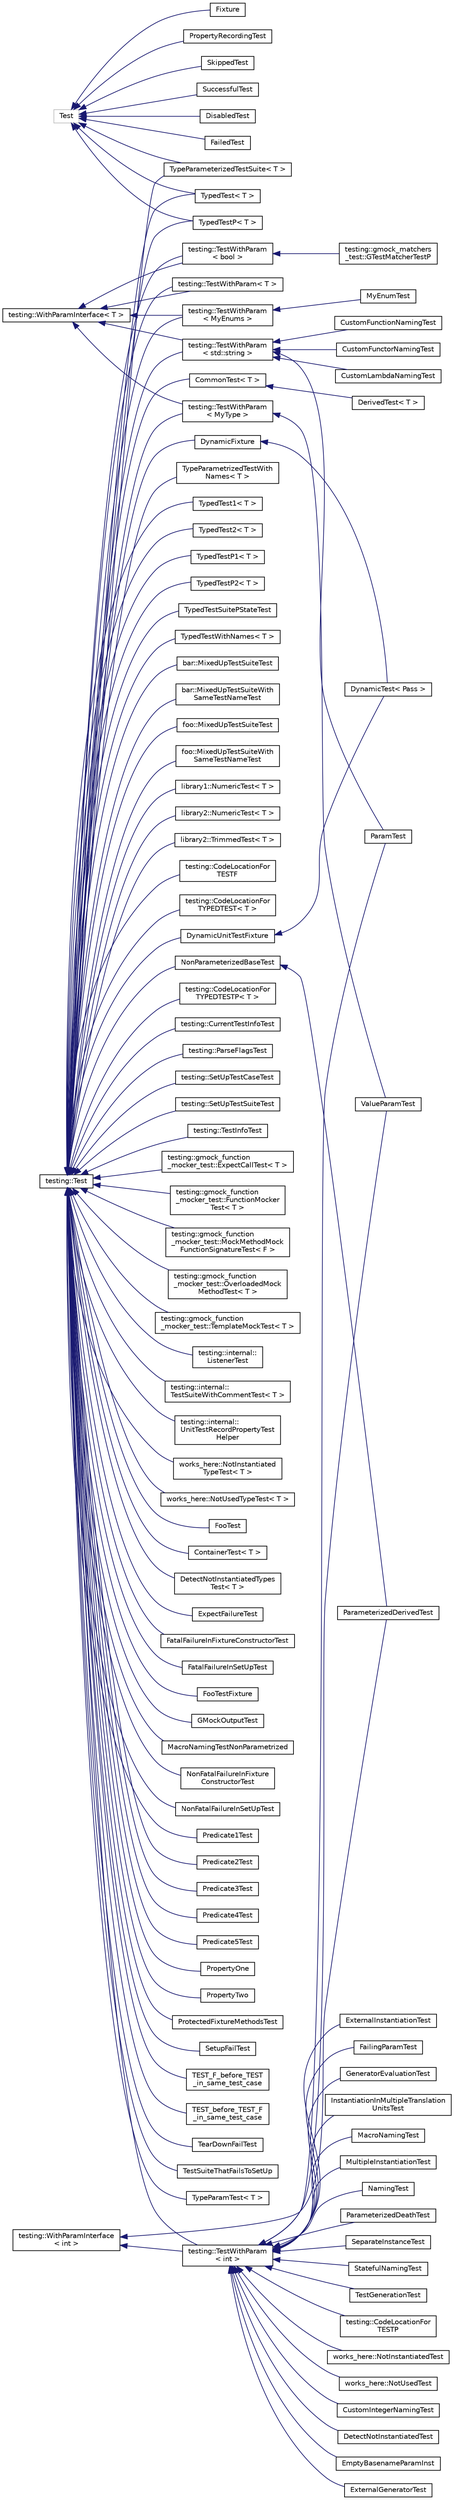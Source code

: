 digraph "Иерархия классов. Графический вид."
{
 // LATEX_PDF_SIZE
  edge [fontname="Helvetica",fontsize="10",labelfontname="Helvetica",labelfontsize="10"];
  node [fontname="Helvetica",fontsize="10",shape=record];
  rankdir="LR";
  Node316 [label="Test",height=0.2,width=0.4,color="grey75", fillcolor="white", style="filled",tooltip=" "];
  Node316 -> Node0 [dir="back",color="midnightblue",fontsize="10",style="solid",fontname="Helvetica"];
  Node0 [label="TypedTest\< T \>",height=0.2,width=0.4,color="black", fillcolor="white", style="filled",URL="$classTypedTest.html",tooltip=" "];
  Node316 -> Node318 [dir="back",color="midnightblue",fontsize="10",style="solid",fontname="Helvetica"];
  Node318 [label="TypedTestP\< T \>",height=0.2,width=0.4,color="black", fillcolor="white", style="filled",URL="$classTypedTestP.html",tooltip=" "];
  Node316 -> Node319 [dir="back",color="midnightblue",fontsize="10",style="solid",fontname="Helvetica"];
  Node319 [label="DisabledTest",height=0.2,width=0.4,color="black", fillcolor="white", style="filled",URL="$classDisabledTest.html",tooltip=" "];
  Node316 -> Node320 [dir="back",color="midnightblue",fontsize="10",style="solid",fontname="Helvetica"];
  Node320 [label="FailedTest",height=0.2,width=0.4,color="black", fillcolor="white", style="filled",URL="$classFailedTest.html",tooltip=" "];
  Node316 -> Node321 [dir="back",color="midnightblue",fontsize="10",style="solid",fontname="Helvetica"];
  Node321 [label="Fixture",height=0.2,width=0.4,color="black", fillcolor="white", style="filled",URL="$classFixture.html",tooltip=" "];
  Node316 -> Node322 [dir="back",color="midnightblue",fontsize="10",style="solid",fontname="Helvetica"];
  Node322 [label="PropertyRecordingTest",height=0.2,width=0.4,color="black", fillcolor="white", style="filled",URL="$classPropertyRecordingTest.html",tooltip=" "];
  Node316 -> Node323 [dir="back",color="midnightblue",fontsize="10",style="solid",fontname="Helvetica"];
  Node323 [label="SkippedTest",height=0.2,width=0.4,color="black", fillcolor="white", style="filled",URL="$classSkippedTest.html",tooltip=" "];
  Node316 -> Node324 [dir="back",color="midnightblue",fontsize="10",style="solid",fontname="Helvetica"];
  Node324 [label="SuccessfulTest",height=0.2,width=0.4,color="black", fillcolor="white", style="filled",URL="$classSuccessfulTest.html",tooltip=" "];
  Node316 -> Node325 [dir="back",color="midnightblue",fontsize="10",style="solid",fontname="Helvetica"];
  Node325 [label="TypeParameterizedTestSuite\< T \>",height=0.2,width=0.4,color="black", fillcolor="white", style="filled",URL="$classTypeParameterizedTestSuite.html",tooltip=" "];
  Node327 [label="testing::Test",height=0.2,width=0.4,color="black", fillcolor="white", style="filled",URL="$classtesting_1_1Test.html",tooltip=" "];
  Node327 -> Node328 [dir="back",color="midnightblue",fontsize="10",style="solid",fontname="Helvetica"];
  Node328 [label="testing::TestWithParam\l\< std::string \>",height=0.2,width=0.4,color="black", fillcolor="white", style="filled",URL="$classtesting_1_1TestWithParam.html",tooltip=" "];
  Node328 -> Node329 [dir="back",color="midnightblue",fontsize="10",style="solid",fontname="Helvetica"];
  Node329 [label="CustomFunctionNamingTest",height=0.2,width=0.4,color="black", fillcolor="white", style="filled",URL="$classCustomFunctionNamingTest.html",tooltip=" "];
  Node328 -> Node330 [dir="back",color="midnightblue",fontsize="10",style="solid",fontname="Helvetica"];
  Node330 [label="CustomFunctorNamingTest",height=0.2,width=0.4,color="black", fillcolor="white", style="filled",URL="$classCustomFunctorNamingTest.html",tooltip=" "];
  Node328 -> Node331 [dir="back",color="midnightblue",fontsize="10",style="solid",fontname="Helvetica"];
  Node331 [label="CustomLambdaNamingTest",height=0.2,width=0.4,color="black", fillcolor="white", style="filled",URL="$classCustomLambdaNamingTest.html",tooltip=" "];
  Node328 -> Node332 [dir="back",color="midnightblue",fontsize="10",style="solid",fontname="Helvetica"];
  Node332 [label="ParamTest",height=0.2,width=0.4,color="black", fillcolor="white", style="filled",URL="$classParamTest.html",tooltip=" "];
  Node327 -> Node333 [dir="back",color="midnightblue",fontsize="10",style="solid",fontname="Helvetica"];
  Node333 [label="testing::TestWithParam\l\< int \>",height=0.2,width=0.4,color="black", fillcolor="white", style="filled",URL="$classtesting_1_1TestWithParam.html",tooltip=" "];
  Node333 -> Node332 [dir="back",color="midnightblue",fontsize="10",style="solid",fontname="Helvetica"];
  Node333 -> Node334 [dir="back",color="midnightblue",fontsize="10",style="solid",fontname="Helvetica"];
  Node334 [label="CustomIntegerNamingTest",height=0.2,width=0.4,color="black", fillcolor="white", style="filled",URL="$classCustomIntegerNamingTest.html",tooltip=" "];
  Node333 -> Node335 [dir="back",color="midnightblue",fontsize="10",style="solid",fontname="Helvetica"];
  Node335 [label="DetectNotInstantiatedTest",height=0.2,width=0.4,color="black", fillcolor="white", style="filled",URL="$classDetectNotInstantiatedTest.html",tooltip=" "];
  Node333 -> Node336 [dir="back",color="midnightblue",fontsize="10",style="solid",fontname="Helvetica"];
  Node336 [label="EmptyBasenameParamInst",height=0.2,width=0.4,color="black", fillcolor="white", style="filled",URL="$classEmptyBasenameParamInst.html",tooltip=" "];
  Node333 -> Node337 [dir="back",color="midnightblue",fontsize="10",style="solid",fontname="Helvetica"];
  Node337 [label="ExternalGeneratorTest",height=0.2,width=0.4,color="black", fillcolor="white", style="filled",URL="$classExternalGeneratorTest.html",tooltip=" "];
  Node333 -> Node338 [dir="back",color="midnightblue",fontsize="10",style="solid",fontname="Helvetica"];
  Node338 [label="ExternalInstantiationTest",height=0.2,width=0.4,color="black", fillcolor="white", style="filled",URL="$classExternalInstantiationTest.html",tooltip=" "];
  Node333 -> Node339 [dir="back",color="midnightblue",fontsize="10",style="solid",fontname="Helvetica"];
  Node339 [label="FailingParamTest",height=0.2,width=0.4,color="black", fillcolor="white", style="filled",URL="$classFailingParamTest.html",tooltip=" "];
  Node333 -> Node340 [dir="back",color="midnightblue",fontsize="10",style="solid",fontname="Helvetica"];
  Node340 [label="GeneratorEvaluationTest",height=0.2,width=0.4,color="black", fillcolor="white", style="filled",URL="$classGeneratorEvaluationTest.html",tooltip=" "];
  Node333 -> Node341 [dir="back",color="midnightblue",fontsize="10",style="solid",fontname="Helvetica"];
  Node341 [label="InstantiationInMultipleTranslation\lUnitsTest",height=0.2,width=0.4,color="black", fillcolor="white", style="filled",URL="$classInstantiationInMultipleTranslationUnitsTest.html",tooltip=" "];
  Node333 -> Node342 [dir="back",color="midnightblue",fontsize="10",style="solid",fontname="Helvetica"];
  Node342 [label="MacroNamingTest",height=0.2,width=0.4,color="black", fillcolor="white", style="filled",URL="$classMacroNamingTest.html",tooltip=" "];
  Node333 -> Node343 [dir="back",color="midnightblue",fontsize="10",style="solid",fontname="Helvetica"];
  Node343 [label="MultipleInstantiationTest",height=0.2,width=0.4,color="black", fillcolor="white", style="filled",URL="$classMultipleInstantiationTest.html",tooltip=" "];
  Node333 -> Node344 [dir="back",color="midnightblue",fontsize="10",style="solid",fontname="Helvetica"];
  Node344 [label="NamingTest",height=0.2,width=0.4,color="black", fillcolor="white", style="filled",URL="$classNamingTest.html",tooltip=" "];
  Node333 -> Node345 [dir="back",color="midnightblue",fontsize="10",style="solid",fontname="Helvetica"];
  Node345 [label="ParameterizedDeathTest",height=0.2,width=0.4,color="black", fillcolor="white", style="filled",URL="$classParameterizedDeathTest.html",tooltip=" "];
  Node333 -> Node346 [dir="back",color="midnightblue",fontsize="10",style="solid",fontname="Helvetica"];
  Node346 [label="SeparateInstanceTest",height=0.2,width=0.4,color="black", fillcolor="white", style="filled",URL="$classSeparateInstanceTest.html",tooltip=" "];
  Node333 -> Node347 [dir="back",color="midnightblue",fontsize="10",style="solid",fontname="Helvetica"];
  Node347 [label="StatefulNamingTest",height=0.2,width=0.4,color="black", fillcolor="white", style="filled",URL="$classStatefulNamingTest.html",tooltip=" "];
  Node333 -> Node348 [dir="back",color="midnightblue",fontsize="10",style="solid",fontname="Helvetica"];
  Node348 [label="TestGenerationTest",height=0.2,width=0.4,color="black", fillcolor="white", style="filled",URL="$classTestGenerationTest.html",tooltip=" "];
  Node333 -> Node349 [dir="back",color="midnightblue",fontsize="10",style="solid",fontname="Helvetica"];
  Node349 [label="ValueParamTest",height=0.2,width=0.4,color="black", fillcolor="white", style="filled",URL="$classValueParamTest.html",tooltip=" "];
  Node333 -> Node350 [dir="back",color="midnightblue",fontsize="10",style="solid",fontname="Helvetica"];
  Node350 [label="testing::CodeLocationFor\lTESTP",height=0.2,width=0.4,color="black", fillcolor="white", style="filled",URL="$classtesting_1_1CodeLocationForTESTP.html",tooltip=" "];
  Node333 -> Node351 [dir="back",color="midnightblue",fontsize="10",style="solid",fontname="Helvetica"];
  Node351 [label="works_here::NotInstantiatedTest",height=0.2,width=0.4,color="black", fillcolor="white", style="filled",URL="$classworks__here_1_1NotInstantiatedTest.html",tooltip=" "];
  Node333 -> Node352 [dir="back",color="midnightblue",fontsize="10",style="solid",fontname="Helvetica"];
  Node352 [label="works_here::NotUsedTest",height=0.2,width=0.4,color="black", fillcolor="white", style="filled",URL="$classworks__here_1_1NotUsedTest.html",tooltip=" "];
  Node327 -> Node353 [dir="back",color="midnightblue",fontsize="10",style="solid",fontname="Helvetica"];
  Node353 [label="testing::TestWithParam\l\< MyType \>",height=0.2,width=0.4,color="black", fillcolor="white", style="filled",URL="$classtesting_1_1TestWithParam.html",tooltip=" "];
  Node353 -> Node349 [dir="back",color="midnightblue",fontsize="10",style="solid",fontname="Helvetica"];
  Node327 -> Node354 [dir="back",color="midnightblue",fontsize="10",style="solid",fontname="Helvetica"];
  Node354 [label="testing::TestWithParam\l\< bool \>",height=0.2,width=0.4,color="black", fillcolor="white", style="filled",URL="$classtesting_1_1TestWithParam.html",tooltip=" "];
  Node354 -> Node355 [dir="back",color="midnightblue",fontsize="10",style="solid",fontname="Helvetica"];
  Node355 [label="testing::gmock_matchers\l_test::GTestMatcherTestP",height=0.2,width=0.4,color="black", fillcolor="white", style="filled",URL="$classtesting_1_1gmock__matchers__test_1_1GTestMatcherTestP.html",tooltip=" "];
  Node327 -> Node356 [dir="back",color="midnightblue",fontsize="10",style="solid",fontname="Helvetica"];
  Node356 [label="testing::TestWithParam\l\< MyEnums \>",height=0.2,width=0.4,color="black", fillcolor="white", style="filled",URL="$classtesting_1_1TestWithParam.html",tooltip=" "];
  Node356 -> Node357 [dir="back",color="midnightblue",fontsize="10",style="solid",fontname="Helvetica"];
  Node357 [label="MyEnumTest",height=0.2,width=0.4,color="black", fillcolor="white", style="filled",URL="$classMyEnumTest.html",tooltip=" "];
  Node327 -> Node358 [dir="back",color="midnightblue",fontsize="10",style="solid",fontname="Helvetica"];
  Node358 [label="FooTest",height=0.2,width=0.4,color="black", fillcolor="white", style="filled",URL="$classFooTest.html",tooltip=" "];
  Node327 -> Node359 [dir="back",color="midnightblue",fontsize="10",style="solid",fontname="Helvetica"];
  Node359 [label="CommonTest\< T \>",height=0.2,width=0.4,color="black", fillcolor="white", style="filled",URL="$classCommonTest.html",tooltip=" "];
  Node359 -> Node360 [dir="back",color="midnightblue",fontsize="10",style="solid",fontname="Helvetica"];
  Node360 [label="DerivedTest\< T \>",height=0.2,width=0.4,color="black", fillcolor="white", style="filled",URL="$classDerivedTest.html",tooltip=" "];
  Node327 -> Node361 [dir="back",color="midnightblue",fontsize="10",style="solid",fontname="Helvetica"];
  Node361 [label="ContainerTest\< T \>",height=0.2,width=0.4,color="black", fillcolor="white", style="filled",URL="$classContainerTest.html",tooltip=" "];
  Node327 -> Node362 [dir="back",color="midnightblue",fontsize="10",style="solid",fontname="Helvetica"];
  Node362 [label="DetectNotInstantiatedTypes\lTest\< T \>",height=0.2,width=0.4,color="black", fillcolor="white", style="filled",URL="$classDetectNotInstantiatedTypesTest.html",tooltip=" "];
  Node327 -> Node363 [dir="back",color="midnightblue",fontsize="10",style="solid",fontname="Helvetica"];
  Node363 [label="DynamicFixture",height=0.2,width=0.4,color="black", fillcolor="white", style="filled",URL="$classDynamicFixture.html",tooltip=" "];
  Node363 -> Node364 [dir="back",color="midnightblue",fontsize="10",style="solid",fontname="Helvetica"];
  Node364 [label="DynamicTest\< Pass \>",height=0.2,width=0.4,color="black", fillcolor="white", style="filled",URL="$classDynamicTest.html",tooltip=" "];
  Node327 -> Node365 [dir="back",color="midnightblue",fontsize="10",style="solid",fontname="Helvetica"];
  Node365 [label="DynamicUnitTestFixture",height=0.2,width=0.4,color="black", fillcolor="white", style="filled",URL="$classDynamicUnitTestFixture.html",tooltip=" "];
  Node365 -> Node364 [dir="back",color="midnightblue",fontsize="10",style="solid",fontname="Helvetica"];
  Node327 -> Node366 [dir="back",color="midnightblue",fontsize="10",style="solid",fontname="Helvetica"];
  Node366 [label="ExpectFailureTest",height=0.2,width=0.4,color="black", fillcolor="white", style="filled",URL="$classExpectFailureTest.html",tooltip=" "];
  Node327 -> Node367 [dir="back",color="midnightblue",fontsize="10",style="solid",fontname="Helvetica"];
  Node367 [label="FatalFailureInFixtureConstructorTest",height=0.2,width=0.4,color="black", fillcolor="white", style="filled",URL="$classFatalFailureInFixtureConstructorTest.html",tooltip=" "];
  Node327 -> Node368 [dir="back",color="midnightblue",fontsize="10",style="solid",fontname="Helvetica"];
  Node368 [label="FatalFailureInSetUpTest",height=0.2,width=0.4,color="black", fillcolor="white", style="filled",URL="$classFatalFailureInSetUpTest.html",tooltip=" "];
  Node327 -> Node369 [dir="back",color="midnightblue",fontsize="10",style="solid",fontname="Helvetica"];
  Node369 [label="FooTestFixture",height=0.2,width=0.4,color="black", fillcolor="white", style="filled",URL="$classFooTestFixture.html",tooltip=" "];
  Node327 -> Node370 [dir="back",color="midnightblue",fontsize="10",style="solid",fontname="Helvetica"];
  Node370 [label="GMockOutputTest",height=0.2,width=0.4,color="black", fillcolor="white", style="filled",URL="$classGMockOutputTest.html",tooltip=" "];
  Node327 -> Node371 [dir="back",color="midnightblue",fontsize="10",style="solid",fontname="Helvetica"];
  Node371 [label="MacroNamingTestNonParametrized",height=0.2,width=0.4,color="black", fillcolor="white", style="filled",URL="$classMacroNamingTestNonParametrized.html",tooltip=" "];
  Node327 -> Node372 [dir="back",color="midnightblue",fontsize="10",style="solid",fontname="Helvetica"];
  Node372 [label="NonFatalFailureInFixture\lConstructorTest",height=0.2,width=0.4,color="black", fillcolor="white", style="filled",URL="$classNonFatalFailureInFixtureConstructorTest.html",tooltip=" "];
  Node327 -> Node373 [dir="back",color="midnightblue",fontsize="10",style="solid",fontname="Helvetica"];
  Node373 [label="NonFatalFailureInSetUpTest",height=0.2,width=0.4,color="black", fillcolor="white", style="filled",URL="$classNonFatalFailureInSetUpTest.html",tooltip=" "];
  Node327 -> Node374 [dir="back",color="midnightblue",fontsize="10",style="solid",fontname="Helvetica"];
  Node374 [label="NonParameterizedBaseTest",height=0.2,width=0.4,color="black", fillcolor="white", style="filled",URL="$classNonParameterizedBaseTest.html",tooltip=" "];
  Node374 -> Node375 [dir="back",color="midnightblue",fontsize="10",style="solid",fontname="Helvetica"];
  Node375 [label="ParameterizedDerivedTest",height=0.2,width=0.4,color="black", fillcolor="white", style="filled",URL="$classParameterizedDerivedTest.html",tooltip=" "];
  Node327 -> Node376 [dir="back",color="midnightblue",fontsize="10",style="solid",fontname="Helvetica"];
  Node376 [label="Predicate1Test",height=0.2,width=0.4,color="black", fillcolor="white", style="filled",URL="$classPredicate1Test.html",tooltip=" "];
  Node327 -> Node377 [dir="back",color="midnightblue",fontsize="10",style="solid",fontname="Helvetica"];
  Node377 [label="Predicate2Test",height=0.2,width=0.4,color="black", fillcolor="white", style="filled",URL="$classPredicate2Test.html",tooltip=" "];
  Node327 -> Node378 [dir="back",color="midnightblue",fontsize="10",style="solid",fontname="Helvetica"];
  Node378 [label="Predicate3Test",height=0.2,width=0.4,color="black", fillcolor="white", style="filled",URL="$classPredicate3Test.html",tooltip=" "];
  Node327 -> Node379 [dir="back",color="midnightblue",fontsize="10",style="solid",fontname="Helvetica"];
  Node379 [label="Predicate4Test",height=0.2,width=0.4,color="black", fillcolor="white", style="filled",URL="$classPredicate4Test.html",tooltip=" "];
  Node327 -> Node380 [dir="back",color="midnightblue",fontsize="10",style="solid",fontname="Helvetica"];
  Node380 [label="Predicate5Test",height=0.2,width=0.4,color="black", fillcolor="white", style="filled",URL="$classPredicate5Test.html",tooltip=" "];
  Node327 -> Node381 [dir="back",color="midnightblue",fontsize="10",style="solid",fontname="Helvetica"];
  Node381 [label="PropertyOne",height=0.2,width=0.4,color="black", fillcolor="white", style="filled",URL="$classPropertyOne.html",tooltip=" "];
  Node327 -> Node382 [dir="back",color="midnightblue",fontsize="10",style="solid",fontname="Helvetica"];
  Node382 [label="PropertyTwo",height=0.2,width=0.4,color="black", fillcolor="white", style="filled",URL="$classPropertyTwo.html",tooltip=" "];
  Node327 -> Node383 [dir="back",color="midnightblue",fontsize="10",style="solid",fontname="Helvetica"];
  Node383 [label="ProtectedFixtureMethodsTest",height=0.2,width=0.4,color="black", fillcolor="white", style="filled",URL="$classProtectedFixtureMethodsTest.html",tooltip=" "];
  Node327 -> Node384 [dir="back",color="midnightblue",fontsize="10",style="solid",fontname="Helvetica"];
  Node384 [label="SetupFailTest",height=0.2,width=0.4,color="black", fillcolor="white", style="filled",URL="$classSetupFailTest.html",tooltip=" "];
  Node327 -> Node385 [dir="back",color="midnightblue",fontsize="10",style="solid",fontname="Helvetica"];
  Node385 [label="TEST_F_before_TEST\l_in_same_test_case",height=0.2,width=0.4,color="black", fillcolor="white", style="filled",URL="$classTEST__F__before__TEST__in__same__test__case.html",tooltip=" "];
  Node327 -> Node386 [dir="back",color="midnightblue",fontsize="10",style="solid",fontname="Helvetica"];
  Node386 [label="TEST_before_TEST_F\l_in_same_test_case",height=0.2,width=0.4,color="black", fillcolor="white", style="filled",URL="$classTEST__before__TEST__F__in__same__test__case.html",tooltip=" "];
  Node327 -> Node387 [dir="back",color="midnightblue",fontsize="10",style="solid",fontname="Helvetica"];
  Node387 [label="TearDownFailTest",height=0.2,width=0.4,color="black", fillcolor="white", style="filled",URL="$classTearDownFailTest.html",tooltip=" "];
  Node327 -> Node388 [dir="back",color="midnightblue",fontsize="10",style="solid",fontname="Helvetica"];
  Node388 [label="TestSuiteThatFailsToSetUp",height=0.2,width=0.4,color="black", fillcolor="white", style="filled",URL="$classTestSuiteThatFailsToSetUp.html",tooltip=" "];
  Node327 -> Node389 [dir="back",color="midnightblue",fontsize="10",style="solid",fontname="Helvetica"];
  Node389 [label="TypeParamTest\< T \>",height=0.2,width=0.4,color="black", fillcolor="white", style="filled",URL="$classTypeParamTest.html",tooltip=" "];
  Node327 -> Node325 [dir="back",color="midnightblue",fontsize="10",style="solid",fontname="Helvetica"];
  Node327 -> Node390 [dir="back",color="midnightblue",fontsize="10",style="solid",fontname="Helvetica"];
  Node390 [label="TypeParametrizedTestWith\lNames\< T \>",height=0.2,width=0.4,color="black", fillcolor="white", style="filled",URL="$classTypeParametrizedTestWithNames.html",tooltip=" "];
  Node327 -> Node0 [dir="back",color="midnightblue",fontsize="10",style="solid",fontname="Helvetica"];
  Node327 -> Node391 [dir="back",color="midnightblue",fontsize="10",style="solid",fontname="Helvetica"];
  Node391 [label="TypedTest1\< T \>",height=0.2,width=0.4,color="black", fillcolor="white", style="filled",URL="$classTypedTest1.html",tooltip=" "];
  Node327 -> Node392 [dir="back",color="midnightblue",fontsize="10",style="solid",fontname="Helvetica"];
  Node392 [label="TypedTest2\< T \>",height=0.2,width=0.4,color="black", fillcolor="white", style="filled",URL="$classTypedTest2.html",tooltip=" "];
  Node327 -> Node318 [dir="back",color="midnightblue",fontsize="10",style="solid",fontname="Helvetica"];
  Node327 -> Node393 [dir="back",color="midnightblue",fontsize="10",style="solid",fontname="Helvetica"];
  Node393 [label="TypedTestP1\< T \>",height=0.2,width=0.4,color="black", fillcolor="white", style="filled",URL="$classTypedTestP1.html",tooltip=" "];
  Node327 -> Node394 [dir="back",color="midnightblue",fontsize="10",style="solid",fontname="Helvetica"];
  Node394 [label="TypedTestP2\< T \>",height=0.2,width=0.4,color="black", fillcolor="white", style="filled",URL="$classTypedTestP2.html",tooltip=" "];
  Node327 -> Node395 [dir="back",color="midnightblue",fontsize="10",style="solid",fontname="Helvetica"];
  Node395 [label="TypedTestSuitePStateTest",height=0.2,width=0.4,color="black", fillcolor="white", style="filled",URL="$classTypedTestSuitePStateTest.html",tooltip=" "];
  Node327 -> Node396 [dir="back",color="midnightblue",fontsize="10",style="solid",fontname="Helvetica"];
  Node396 [label="TypedTestWithNames\< T \>",height=0.2,width=0.4,color="black", fillcolor="white", style="filled",URL="$classTypedTestWithNames.html",tooltip=" "];
  Node327 -> Node397 [dir="back",color="midnightblue",fontsize="10",style="solid",fontname="Helvetica"];
  Node397 [label="bar::MixedUpTestSuiteTest",height=0.2,width=0.4,color="black", fillcolor="white", style="filled",URL="$classbar_1_1MixedUpTestSuiteTest.html",tooltip=" "];
  Node327 -> Node398 [dir="back",color="midnightblue",fontsize="10",style="solid",fontname="Helvetica"];
  Node398 [label="bar::MixedUpTestSuiteWith\lSameTestNameTest",height=0.2,width=0.4,color="black", fillcolor="white", style="filled",URL="$classbar_1_1MixedUpTestSuiteWithSameTestNameTest.html",tooltip=" "];
  Node327 -> Node399 [dir="back",color="midnightblue",fontsize="10",style="solid",fontname="Helvetica"];
  Node399 [label="foo::MixedUpTestSuiteTest",height=0.2,width=0.4,color="black", fillcolor="white", style="filled",URL="$classfoo_1_1MixedUpTestSuiteTest.html",tooltip=" "];
  Node327 -> Node400 [dir="back",color="midnightblue",fontsize="10",style="solid",fontname="Helvetica"];
  Node400 [label="foo::MixedUpTestSuiteWith\lSameTestNameTest",height=0.2,width=0.4,color="black", fillcolor="white", style="filled",URL="$classfoo_1_1MixedUpTestSuiteWithSameTestNameTest.html",tooltip=" "];
  Node327 -> Node401 [dir="back",color="midnightblue",fontsize="10",style="solid",fontname="Helvetica"];
  Node401 [label="library1::NumericTest\< T \>",height=0.2,width=0.4,color="black", fillcolor="white", style="filled",URL="$classlibrary1_1_1NumericTest.html",tooltip=" "];
  Node327 -> Node402 [dir="back",color="midnightblue",fontsize="10",style="solid",fontname="Helvetica"];
  Node402 [label="library2::NumericTest\< T \>",height=0.2,width=0.4,color="black", fillcolor="white", style="filled",URL="$classlibrary2_1_1NumericTest.html",tooltip=" "];
  Node327 -> Node403 [dir="back",color="midnightblue",fontsize="10",style="solid",fontname="Helvetica"];
  Node403 [label="library2::TrimmedTest\< T \>",height=0.2,width=0.4,color="black", fillcolor="white", style="filled",URL="$classlibrary2_1_1TrimmedTest.html",tooltip=" "];
  Node327 -> Node404 [dir="back",color="midnightblue",fontsize="10",style="solid",fontname="Helvetica"];
  Node404 [label="testing::CodeLocationFor\lTESTF",height=0.2,width=0.4,color="black", fillcolor="white", style="filled",URL="$classtesting_1_1CodeLocationForTESTF.html",tooltip=" "];
  Node327 -> Node405 [dir="back",color="midnightblue",fontsize="10",style="solid",fontname="Helvetica"];
  Node405 [label="testing::CodeLocationFor\lTYPEDTEST\< T \>",height=0.2,width=0.4,color="black", fillcolor="white", style="filled",URL="$classtesting_1_1CodeLocationForTYPEDTEST.html",tooltip=" "];
  Node327 -> Node406 [dir="back",color="midnightblue",fontsize="10",style="solid",fontname="Helvetica"];
  Node406 [label="testing::CodeLocationFor\lTYPEDTESTP\< T \>",height=0.2,width=0.4,color="black", fillcolor="white", style="filled",URL="$classtesting_1_1CodeLocationForTYPEDTESTP.html",tooltip=" "];
  Node327 -> Node407 [dir="back",color="midnightblue",fontsize="10",style="solid",fontname="Helvetica"];
  Node407 [label="testing::CurrentTestInfoTest",height=0.2,width=0.4,color="black", fillcolor="white", style="filled",URL="$classtesting_1_1CurrentTestInfoTest.html",tooltip=" "];
  Node327 -> Node408 [dir="back",color="midnightblue",fontsize="10",style="solid",fontname="Helvetica"];
  Node408 [label="testing::ParseFlagsTest",height=0.2,width=0.4,color="black", fillcolor="white", style="filled",URL="$classtesting_1_1ParseFlagsTest.html",tooltip=" "];
  Node327 -> Node409 [dir="back",color="midnightblue",fontsize="10",style="solid",fontname="Helvetica"];
  Node409 [label="testing::SetUpTestCaseTest",height=0.2,width=0.4,color="black", fillcolor="white", style="filled",URL="$classtesting_1_1SetUpTestCaseTest.html",tooltip=" "];
  Node327 -> Node410 [dir="back",color="midnightblue",fontsize="10",style="solid",fontname="Helvetica"];
  Node410 [label="testing::SetUpTestSuiteTest",height=0.2,width=0.4,color="black", fillcolor="white", style="filled",URL="$classtesting_1_1SetUpTestSuiteTest.html",tooltip=" "];
  Node327 -> Node411 [dir="back",color="midnightblue",fontsize="10",style="solid",fontname="Helvetica"];
  Node411 [label="testing::TestInfoTest",height=0.2,width=0.4,color="black", fillcolor="white", style="filled",URL="$classtesting_1_1TestInfoTest.html",tooltip=" "];
  Node327 -> Node412 [dir="back",color="midnightblue",fontsize="10",style="solid",fontname="Helvetica"];
  Node412 [label="testing::TestWithParam\< T \>",height=0.2,width=0.4,color="black", fillcolor="white", style="filled",URL="$classtesting_1_1TestWithParam.html",tooltip=" "];
  Node327 -> Node413 [dir="back",color="midnightblue",fontsize="10",style="solid",fontname="Helvetica"];
  Node413 [label="testing::gmock_function\l_mocker_test::ExpectCallTest\< T \>",height=0.2,width=0.4,color="black", fillcolor="white", style="filled",URL="$classtesting_1_1gmock__function__mocker__test_1_1ExpectCallTest.html",tooltip=" "];
  Node327 -> Node414 [dir="back",color="midnightblue",fontsize="10",style="solid",fontname="Helvetica"];
  Node414 [label="testing::gmock_function\l_mocker_test::FunctionMocker\lTest\< T \>",height=0.2,width=0.4,color="black", fillcolor="white", style="filled",URL="$classtesting_1_1gmock__function__mocker__test_1_1FunctionMockerTest.html",tooltip=" "];
  Node327 -> Node415 [dir="back",color="midnightblue",fontsize="10",style="solid",fontname="Helvetica"];
  Node415 [label="testing::gmock_function\l_mocker_test::MockMethodMock\lFunctionSignatureTest\< F \>",height=0.2,width=0.4,color="black", fillcolor="white", style="filled",URL="$classtesting_1_1gmock__function__mocker__test_1_1MockMethodMockFunctionSignatureTest.html",tooltip=" "];
  Node327 -> Node416 [dir="back",color="midnightblue",fontsize="10",style="solid",fontname="Helvetica"];
  Node416 [label="testing::gmock_function\l_mocker_test::OverloadedMock\lMethodTest\< T \>",height=0.2,width=0.4,color="black", fillcolor="white", style="filled",URL="$classtesting_1_1gmock__function__mocker__test_1_1OverloadedMockMethodTest.html",tooltip=" "];
  Node327 -> Node417 [dir="back",color="midnightblue",fontsize="10",style="solid",fontname="Helvetica"];
  Node417 [label="testing::gmock_function\l_mocker_test::TemplateMockTest\< T \>",height=0.2,width=0.4,color="black", fillcolor="white", style="filled",URL="$classtesting_1_1gmock__function__mocker__test_1_1TemplateMockTest.html",tooltip=" "];
  Node327 -> Node418 [dir="back",color="midnightblue",fontsize="10",style="solid",fontname="Helvetica"];
  Node418 [label="testing::internal::\lListenerTest",height=0.2,width=0.4,color="black", fillcolor="white", style="filled",URL="$classtesting_1_1internal_1_1ListenerTest.html",tooltip=" "];
  Node327 -> Node419 [dir="back",color="midnightblue",fontsize="10",style="solid",fontname="Helvetica"];
  Node419 [label="testing::internal::\lTestSuiteWithCommentTest\< T \>",height=0.2,width=0.4,color="black", fillcolor="white", style="filled",URL="$classtesting_1_1internal_1_1TestSuiteWithCommentTest.html",tooltip=" "];
  Node327 -> Node420 [dir="back",color="midnightblue",fontsize="10",style="solid",fontname="Helvetica"];
  Node420 [label="testing::internal::\lUnitTestRecordPropertyTest\lHelper",height=0.2,width=0.4,color="black", fillcolor="white", style="filled",URL="$classtesting_1_1internal_1_1UnitTestRecordPropertyTestHelper.html",tooltip=" "];
  Node327 -> Node421 [dir="back",color="midnightblue",fontsize="10",style="solid",fontname="Helvetica"];
  Node421 [label="works_here::NotInstantiated\lTypeTest\< T \>",height=0.2,width=0.4,color="black", fillcolor="white", style="filled",URL="$classworks__here_1_1NotInstantiatedTypeTest.html",tooltip=" "];
  Node327 -> Node422 [dir="back",color="midnightblue",fontsize="10",style="solid",fontname="Helvetica"];
  Node422 [label="works_here::NotUsedTypeTest\< T \>",height=0.2,width=0.4,color="black", fillcolor="white", style="filled",URL="$classworks__here_1_1NotUsedTypeTest.html",tooltip=" "];
  Node557 [label="testing::WithParamInterface\< T \>",height=0.2,width=0.4,color="black", fillcolor="white", style="filled",URL="$classtesting_1_1WithParamInterface.html",tooltip=" "];
  Node557 -> Node328 [dir="back",color="midnightblue",fontsize="10",style="solid",fontname="Helvetica"];
  Node557 -> Node353 [dir="back",color="midnightblue",fontsize="10",style="solid",fontname="Helvetica"];
  Node557 -> Node354 [dir="back",color="midnightblue",fontsize="10",style="solid",fontname="Helvetica"];
  Node557 -> Node356 [dir="back",color="midnightblue",fontsize="10",style="solid",fontname="Helvetica"];
  Node557 -> Node412 [dir="back",color="midnightblue",fontsize="10",style="solid",fontname="Helvetica"];
  Node558 [label="testing::WithParamInterface\l\< int \>",height=0.2,width=0.4,color="black", fillcolor="white", style="filled",URL="$classtesting_1_1WithParamInterface.html",tooltip=" "];
  Node558 -> Node333 [dir="back",color="midnightblue",fontsize="10",style="solid",fontname="Helvetica"];
  Node558 -> Node375 [dir="back",color="midnightblue",fontsize="10",style="solid",fontname="Helvetica"];
}
